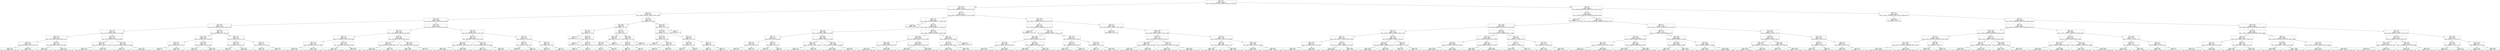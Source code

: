 digraph Tree {
node [shape=box] ;
0 [label="X[5] <= 0.5\ngini = 0.767\nsamples = 11106459\nvalue = [3315093, 5200766, 2137, 5146802, 28848, 1812721, 2062782]"] ;
1 [label="X[10] <= 29.5\ngini = 0.774\nsamples = 1440715\nvalue = [372230, 391851, 870, 778595, 4366, 311699, 417070]"] ;
0 -> 1 [labeldistance=2.5, labelangle=45, headlabel="True"] ;
2 [label="X[1] <= 0.5\ngini = 0.76\nsamples = 181925\nvalue = [36016, 22221, 166, 79334, 645, 56920, 92064]"] ;
1 -> 2 ;
3 [label="X[7] <= 139.5\ngini = 0.759\nsamples = 181069\nvalue = [34733, 22221, 166, 79334, 639, 56825, 92064]"] ;
2 -> 3 ;
4 [label="X[2] <= 132.5\ngini = 0.777\nsamples = 46305\nvalue = [12591, 6806, 115, 22137, 250, 13265, 17679]"] ;
3 -> 4 ;
5 [label="X[3] <= 75.5\ngini = 0.77\nsamples = 40032\nvalue = [11765, 3797, 115, 18344, 247, 12275, 16520]"] ;
4 -> 5 ;
6 [label="X[10] <= 24.5\ngini = 0.771\nsamples = 25360\nvalue = [7893, 2215, 61, 9626, 143, 8456, 11532]"] ;
5 -> 6 ;
7 [label="X[8] <= 2.5\ngini = 0.753\nsamples = 10682\nvalue = [2924, 1828, 0, 6571, 36, 2563, 2951]"] ;
6 -> 7 ;
8 [label="gini = 0.717\nsamples = 9390\nvalue = [1003, 1828, 0, 6571, 0, 2508, 2951]"] ;
7 -> 8 ;
9 [label="gini = 0.087\nsamples = 1292\nvalue = [1921, 0, 0, 0, 36, 55, 0]"] ;
7 -> 9 ;
10 [label="X[9] <= 0.5\ngini = 0.732\nsamples = 14678\nvalue = [4969, 387, 61, 3055, 107, 5893, 8581]"] ;
6 -> 10 ;
11 [label="gini = 0.534\nsamples = 2784\nvalue = [917, 39, 2, 586, 0, 51, 2787]"] ;
10 -> 11 ;
12 [label="gini = 0.741\nsamples = 11894\nvalue = [4052, 348, 59, 2469, 107, 5842, 5794]"] ;
10 -> 12 ;
13 [label="X[6] <= 12.0\ngini = 0.752\nsamples = 14672\nvalue = [3872, 1582, 54, 8718, 104, 3819, 4988]"] ;
5 -> 13 ;
14 [label="X[3] <= 76.5\ngini = 0.746\nsamples = 4417\nvalue = [1635, 576, 15, 2525, 38, 547, 1683]"] ;
13 -> 14 ;
15 [label="gini = 0.778\nsamples = 2238\nvalue = [898, 391, 15, 1093, 32, 490, 610]"] ;
14 -> 15 ;
16 [label="gini = 0.689\nsamples = 2179\nvalue = [737, 185, 0, 1432, 6, 57, 1073]"] ;
14 -> 16 ;
17 [label="X[7] <= 42.5\ngini = 0.746\nsamples = 10255\nvalue = [2237, 1006, 39, 6193, 66, 3272, 3305]"] ;
13 -> 17 ;
18 [label="gini = 0.79\nsamples = 1047\nvalue = [487, 132, 19, 373, 47, 313, 284]"] ;
17 -> 18 ;
19 [label="gini = 0.734\nsamples = 9208\nvalue = [1750, 874, 20, 5820, 19, 2959, 3021]"] ;
17 -> 19 ;
20 [label="X[10] <= 10.5\ngini = 0.724\nsamples = 6273\nvalue = [826, 3009, 0, 3793, 3, 990, 1159]"] ;
4 -> 20 ;
21 [label="X[7] <= 105.5\ngini = 0.728\nsamples = 3560\nvalue = [769, 870, 0, 2461, 3, 659, 846]"] ;
20 -> 21 ;
22 [label="X[3] <= 76.5\ngini = 0.79\nsamples = 816\nvalue = [194, 218, 0, 354, 0, 234, 262]"] ;
21 -> 22 ;
23 [label="gini = 0.755\nsamples = 72\nvalue = [18, 39, 0, 21, 0, 11, 14]"] ;
22 -> 23 ;
24 [label="gini = 0.788\nsamples = 744\nvalue = [176, 179, 0, 333, 0, 223, 248]"] ;
22 -> 24 ;
25 [label="X[7] <= 123.5\ngini = 0.697\nsamples = 2744\nvalue = [575, 652, 0, 2107, 3, 425, 584]"] ;
21 -> 25 ;
26 [label="gini = 0.731\nsamples = 958\nvalue = [225, 264, 0, 644, 2, 141, 226]"] ;
25 -> 26 ;
27 [label="gini = 0.676\nsamples = 1786\nvalue = [350, 388, 0, 1463, 1, 284, 358]"] ;
25 -> 27 ;
28 [label="X[3] <= 77.5\ngini = 0.623\nsamples = 2713\nvalue = [57, 2139, 0, 1332, 0, 331, 313]"] ;
20 -> 28 ;
29 [label="X[10] <= 12.0\ngini = 0.584\nsamples = 2128\nvalue = [44, 1802, 0, 1061, 0, 144, 216]"] ;
28 -> 29 ;
30 [label="gini = 0.319\nsamples = 40\nvalue = [0, 52, 0, 9, 0, 2, 1]"] ;
29 -> 30 ;
31 [label="gini = 0.587\nsamples = 2088\nvalue = [44, 1750, 0, 1052, 0, 142, 215]"] ;
29 -> 31 ;
32 [label="X[9] <= 2.5\ngini = 0.717\nsamples = 585\nvalue = [13, 337, 0, 271, 0, 187, 97]"] ;
28 -> 32 ;
33 [label="gini = 0.709\nsamples = 427\nvalue = [13, 236, 0, 194, 0, 176, 39]"] ;
32 -> 33 ;
34 [label="gini = 0.678\nsamples = 158\nvalue = [0, 101, 0, 77, 0, 11, 58]"] ;
32 -> 34 ;
35 [label="X[2] <= 131.5\ngini = 0.748\nsamples = 134764\nvalue = [22142, 15415, 51, 57197, 389, 43560, 74385]"] ;
3 -> 35 ;
36 [label="X[6] <= 31.0\ngini = 0.726\nsamples = 92445\nvalue = [15650, 6602, 12, 31568, 238, 33365, 58807]"] ;
35 -> 36 ;
37 [label="X[9] <= 0.5\ngini = 0.721\nsamples = 42982\nvalue = [7375, 5904, 10, 23740, 75, 6486, 24484]"] ;
36 -> 37 ;
38 [label="X[6] <= 12.5\ngini = 0.547\nsamples = 15798\nvalue = [2998, 1014, 8, 5125, 0, 123, 15686]"] ;
37 -> 38 ;
39 [label="gini = 0.673\nsamples = 4285\nvalue = [753, 835, 5, 3076, 0, 32, 2137]"] ;
38 -> 39 ;
40 [label="gini = 0.412\nsamples = 11513\nvalue = [2245, 179, 3, 2049, 0, 91, 13549]"] ;
38 -> 40 ;
41 [label="X[10] <= 24.5\ngini = 0.727\nsamples = 27184\nvalue = [4377, 4890, 2, 18615, 75, 6363, 8798]"] ;
37 -> 41 ;
42 [label="gini = 0.719\nsamples = 25673\nvalue = [4096, 4871, 2, 18333, 75, 6340, 6968]"] ;
41 -> 42 ;
43 [label="gini = 0.408\nsamples = 1511\nvalue = [281, 19, 0, 282, 0, 23, 1830]"] ;
41 -> 43 ;
44 [label="X[9] <= 2.5\ngini = 0.668\nsamples = 49463\nvalue = [8275, 698, 2, 7828, 163, 26879, 34323]"] ;
36 -> 44 ;
45 [label="X[8] <= 2.5\ngini = 0.571\nsamples = 22828\nvalue = [2106, 503, 0, 4145, 159, 22085, 7192]"] ;
44 -> 45 ;
46 [label="gini = 0.529\nsamples = 21654\nvalue = [452, 503, 0, 4145, 0, 22050, 7192]"] ;
45 -> 46 ;
47 [label="gini = 0.191\nsamples = 1174\nvalue = [1654, 0, 0, 0, 159, 35, 0]"] ;
45 -> 47 ;
48 [label="X[6] <= 34.5\ngini = 0.54\nsamples = 26635\nvalue = [6169, 195, 2, 3683, 4, 4794, 27131]"] ;
44 -> 48 ;
49 [label="gini = 0.539\nsamples = 26524\nvalue = [6157, 188, 2, 3623, 4, 4786, 27047]"] ;
48 -> 49 ;
50 [label="gini = 0.627\nsamples = 111\nvalue = [12, 7, 0, 60, 0, 8, 84]"] ;
48 -> 50 ;
51 [label="X[8] <= 2.5\ngini = 0.749\nsamples = 42319\nvalue = [6492, 8813, 39, 25629, 151, 10195, 15578]"] ;
35 -> 51 ;
52 [label="X[6] <= 17.5\ngini = 0.724\nsamples = 39722\nvalue = [2698, 8813, 0, 25629, 0, 10035, 15578]"] ;
51 -> 52 ;
53 [label="X[9] <= 2.5\ngini = 0.699\nsamples = 25096\nvalue = [2053, 2893, 0, 16032, 0, 5484, 13110]"] ;
52 -> 53 ;
54 [label="gini = 0.702\nsamples = 14068\nvalue = [1244, 1774, 0, 9928, 0, 4107, 5121]"] ;
53 -> 54 ;
55 [label="gini = 0.653\nsamples = 11028\nvalue = [809, 1119, 0, 6104, 0, 1377, 7989]"] ;
53 -> 55 ;
56 [label="X[0] <= 1.5\ngini = 0.713\nsamples = 14626\nvalue = [645, 5920, 0, 9597, 0, 4551, 2468]"] ;
52 -> 56 ;
57 [label="gini = 0.712\nsamples = 13728\nvalue = [644, 4912, 0, 9226, 0, 4536, 2443]"] ;
56 -> 57 ;
58 [label="gini = 0.427\nsamples = 898\nvalue = [1, 1008, 0, 371, 0, 15, 25]"] ;
56 -> 58 ;
59 [label="X[9] <= 2.5\ngini = 0.159\nsamples = 2597\nvalue = [3794, 0, 39, 0, 151, 160, 0]"] ;
51 -> 59 ;
60 [label="X[8] <= 4.5\ngini = 0.272\nsamples = 1323\nvalue = [1776, 0, 20, 0, 149, 151, 0]"] ;
59 -> 60 ;
61 [label="gini = 0.681\nsamples = 337\nvalue = [212, 0, 20, 0, 149, 151, 0]"] ;
60 -> 61 ;
62 [label="gini = 0.0\nsamples = 986\nvalue = [1564, 0, 0, 0, 0, 0, 0]"] ;
60 -> 62 ;
63 [label="X[8] <= 4.5\ngini = 0.029\nsamples = 1274\nvalue = [2018, 0, 19, 0, 2, 9, 0]"] ;
59 -> 63 ;
64 [label="gini = 0.254\nsamples = 135\nvalue = [181, 0, 19, 0, 2, 9, 0]"] ;
63 -> 64 ;
65 [label="gini = 0.0\nsamples = 1139\nvalue = [1837, 0, 0, 0, 0, 0, 0]"] ;
63 -> 65 ;
66 [label="X[4] <= 3.5\ngini = 0.136\nsamples = 856\nvalue = [1283, 0, 0, 0, 6, 95, 0]"] ;
2 -> 66 ;
67 [label="X[7] <= 96.5\ngini = 0.261\nsamples = 301\nvalue = [406, 0, 0, 0, 0, 74, 0]"] ;
66 -> 67 ;
68 [label="X[7] <= 94.5\ngini = 0.414\nsamples = 56\nvalue = [29, 0, 0, 0, 0, 70, 0]"] ;
67 -> 68 ;
69 [label="gini = 0.0\nsamples = 13\nvalue = [19, 0, 0, 0, 0, 0, 0]"] ;
68 -> 69 ;
70 [label="X[10] <= 4.5\ngini = 0.219\nsamples = 43\nvalue = [10, 0, 0, 0, 0, 70, 0]"] ;
68 -> 70 ;
71 [label="gini = 0.0\nsamples = 17\nvalue = [0, 0, 0, 0, 0, 31, 0]"] ;
70 -> 71 ;
72 [label="X[1] <= 5.0\ngini = 0.325\nsamples = 26\nvalue = [10, 0, 0, 0, 0, 39, 0]"] ;
70 -> 72 ;
73 [label="gini = 0.0\nsamples = 20\nvalue = [0, 0, 0, 0, 0, 39, 0]"] ;
72 -> 73 ;
74 [label="gini = 0.0\nsamples = 6\nvalue = [10, 0, 0, 0, 0, 0, 0]"] ;
72 -> 74 ;
75 [label="X[1] <= 1.5\ngini = 0.021\nsamples = 245\nvalue = [377, 0, 0, 0, 0, 4, 0]"] ;
67 -> 75 ;
76 [label="X[10] <= 6.5\ngini = 0.097\nsamples = 41\nvalue = [56, 0, 0, 0, 0, 3, 0]"] ;
75 -> 76 ;
77 [label="X[10] <= 5.5\ngini = 0.204\nsamples = 17\nvalue = [23, 0, 0, 0, 0, 3, 0]"] ;
76 -> 77 ;
78 [label="gini = 0.0\nsamples = 14\nvalue = [21, 0, 0, 0, 0, 0, 0]"] ;
77 -> 78 ;
79 [label="gini = 0.48\nsamples = 3\nvalue = [2, 0, 0, 0, 0, 3, 0]"] ;
77 -> 79 ;
80 [label="gini = 0.0\nsamples = 24\nvalue = [33, 0, 0, 0, 0, 0, 0]"] ;
76 -> 80 ;
81 [label="X[10] <= 5.5\ngini = 0.006\nsamples = 204\nvalue = [321, 0, 0, 0, 0, 1, 0]"] ;
75 -> 81 ;
82 [label="X[1] <= 2.5\ngini = 0.014\nsamples = 95\nvalue = [146, 0, 0, 0, 0, 1, 0]"] ;
81 -> 82 ;
83 [label="gini = 0.04\nsamples = 32\nvalue = [48, 0, 0, 0, 0, 1, 0]"] ;
82 -> 83 ;
84 [label="gini = 0.0\nsamples = 63\nvalue = [98, 0, 0, 0, 0, 0, 0]"] ;
82 -> 84 ;
85 [label="gini = 0.0\nsamples = 109\nvalue = [175, 0, 0, 0, 0, 0, 0]"] ;
81 -> 85 ;
86 [label="X[0] <= 10.5\ngini = 0.058\nsamples = 555\nvalue = [877, 0, 0, 0, 6, 21, 0]"] ;
66 -> 86 ;
87 [label="X[2] <= 131.5\ngini = 0.056\nsamples = 554\nvalue = [877, 0, 0, 0, 6, 20, 0]"] ;
86 -> 87 ;
88 [label="X[2] <= 130.5\ngini = 0.133\nsamples = 160\nvalue = [251, 0, 0, 0, 6, 13, 0]"] ;
87 -> 88 ;
89 [label="gini = 0.0\nsamples = 22\nvalue = [42, 0, 0, 0, 0, 0, 0]"] ;
88 -> 89 ;
90 [label="X[9] <= 0.5\ngini = 0.156\nsamples = 138\nvalue = [209, 0, 0, 0, 6, 13, 0]"] ;
88 -> 90 ;
91 [label="gini = 0.43\nsamples = 20\nvalue = [22, 0, 0, 0, 0, 10, 0]"] ;
90 -> 91 ;
92 [label="gini = 0.089\nsamples = 118\nvalue = [187, 0, 0, 0, 6, 3, 0]"] ;
90 -> 92 ;
93 [label="X[9] <= 0.5\ngini = 0.022\nsamples = 394\nvalue = [626, 0, 0, 0, 0, 7, 0]"] ;
87 -> 93 ;
94 [label="X[10] <= 6.5\ngini = 0.059\nsamples = 84\nvalue = [128, 0, 0, 0, 0, 4, 0]"] ;
93 -> 94 ;
95 [label="gini = 0.032\nsamples = 78\nvalue = [120, 0, 0, 0, 0, 2, 0]"] ;
94 -> 95 ;
96 [label="gini = 0.32\nsamples = 6\nvalue = [8, 0, 0, 0, 0, 2, 0]"] ;
94 -> 96 ;
97 [label="X[1] <= 1.5\ngini = 0.012\nsamples = 310\nvalue = [498, 0, 0, 0, 0, 3, 0]"] ;
93 -> 97 ;
98 [label="gini = 0.0\nsamples = 132\nvalue = [210, 0, 0, 0, 0, 0, 0]"] ;
97 -> 98 ;
99 [label="gini = 0.02\nsamples = 178\nvalue = [288, 0, 0, 0, 0, 3, 0]"] ;
97 -> 99 ;
100 [label="gini = 0.0\nsamples = 1\nvalue = [0, 0, 0, 0, 0, 1, 0]"] ;
86 -> 100 ;
101 [label="X[9] <= 2.5\ngini = 0.77\nsamples = 1258790\nvalue = [336214, 369630, 704, 699261, 3721, 254779, 325006]"] ;
1 -> 101 ;
102 [label="X[8] <= 1.5\ngini = 0.758\nsamples = 661015\nvalue = [157803, 192112, 96, 384463, 3277, 214269, 93267]"] ;
101 -> 102 ;
103 [label="gini = 0.0\nsamples = 68503\nvalue = [108210, 0, 0, 0, 0, 0, 0]"] ;
102 -> 103 ;
104 [label="X[9] <= 0.5\ngini = 0.725\nsamples = 592512\nvalue = [49593, 192112, 96, 384463, 3277, 214269, 93267]"] ;
102 -> 104 ;
105 [label="X[6] <= 1.5\ngini = 0.696\nsamples = 45223\nvalue = [7509, 11557, 13, 28920, 2, 581, 22878]"] ;
104 -> 105 ;
106 [label="X[8] <= 2.5\ngini = 0.31\nsamples = 2181\nvalue = [392, 1, 0, 159, 0, 66, 2837]"] ;
105 -> 106 ;
107 [label="X[4] <= 9.5\ngini = 0.101\nsamples = 1884\nvalue = [0, 1, 0, 159, 0, 0, 2837]"] ;
106 -> 107 ;
108 [label="gini = 0.076\nsamples = 673\nvalue = [0, 0, 0, 43, 0, 0, 1041]"] ;
107 -> 108 ;
109 [label="gini = 0.115\nsamples = 1211\nvalue = [0, 1, 0, 116, 0, 0, 1796]"] ;
107 -> 109 ;
110 [label="X[8] <= 4.5\ngini = 0.247\nsamples = 297\nvalue = [392, 0, 0, 0, 0, 66, 0]"] ;
106 -> 110 ;
111 [label="gini = 0.108\nsamples = 47\nvalue = [4, 0, 0, 0, 0, 66, 0]"] ;
110 -> 111 ;
112 [label="gini = 0.0\nsamples = 250\nvalue = [388, 0, 0, 0, 0, 0, 0]"] ;
110 -> 112 ;
113 [label="X[3] <= 58.5\ngini = 0.694\nsamples = 43042\nvalue = [7117, 11556, 13, 28761, 2, 515, 20041]"] ;
105 -> 113 ;
114 [label="X[10] <= 251.5\ngini = 0.747\nsamples = 4493\nvalue = [1592, 1832, 2, 2201, 0, 73, 1333]"] ;
113 -> 114 ;
115 [label="gini = 0.747\nsamples = 4244\nvalue = [1575, 1576, 2, 2131, 0, 63, 1307]"] ;
114 -> 115 ;
116 [label="gini = 0.502\nsamples = 249\nvalue = [17, 256, 0, 70, 0, 10, 26]"] ;
114 -> 116 ;
117 [label="X[1] <= 0.5\ngini = 0.682\nsamples = 38549\nvalue = [5525, 9724, 11, 26560, 2, 442, 18708]"] ;
113 -> 117 ;
118 [label="gini = 0.68\nsamples = 38389\nvalue = [5280, 9724, 11, 26560, 0, 433, 18708]"] ;
117 -> 118 ;
119 [label="gini = 0.083\nsamples = 160\nvalue = [245, 0, 0, 0, 2, 9, 0]"] ;
117 -> 119 ;
120 [label="X[8] <= 2.5\ngini = 0.718\nsamples = 547289\nvalue = [42084, 180555, 83, 355543, 3275, 213688, 70389]"] ;
104 -> 120 ;
121 [label="X[3] <= 48.5\ngini = 0.688\nsamples = 517485\nvalue = [0, 180555, 0, 355543, 0, 212124, 70389]"] ;
120 -> 121 ;
122 [label="X[2] <= 124.5\ngini = 0.683\nsamples = 94906\nvalue = [0, 24977, 0, 61110, 0, 51306, 12810]"] ;
121 -> 122 ;
123 [label="gini = 0.631\nsamples = 47096\nvalue = [0, 4863, 0, 30046, 0, 32869, 6828]"] ;
122 -> 123 ;
124 [label="gini = 0.695\nsamples = 47810\nvalue = [0, 20114, 0, 31064, 0, 18437, 5982]"] ;
122 -> 124 ;
125 [label="X[2] <= 116.5\ngini = 0.686\nsamples = 422579\nvalue = [0, 155578, 0, 294433, 0, 160818, 57579]"] ;
121 -> 125 ;
126 [label="gini = 0.624\nsamples = 32395\nvalue = [0, 4295, 0, 25874, 0, 16789, 4334]"] ;
125 -> 126 ;
127 [label="gini = 0.689\nsamples = 390184\nvalue = [0, 151283, 0, 268559, 0, 144029, 53245]"] ;
125 -> 127 ;
128 [label="X[8] <= 4.5\ngini = 0.192\nsamples = 29804\nvalue = [42084, 0, 83, 0, 3275, 1564, 0]"] ;
120 -> 128 ;
129 [label="X[6] <= 44.5\ngini = 0.378\nsamples = 13546\nvalue = [16480, 0, 83, 0, 3275, 1564, 0]"] ;
128 -> 129 ;
130 [label="gini = 0.363\nsamples = 12497\nvalue = [15422, 0, 78, 0, 2824, 1406, 0]"] ;
129 -> 130 ;
131 [label="gini = 0.518\nsamples = 1049\nvalue = [1058, 0, 5, 0, 451, 158, 0]"] ;
129 -> 131 ;
132 [label="gini = 0.0\nsamples = 16258\nvalue = [25604, 0, 0, 0, 0, 0, 0]"] ;
128 -> 132 ;
133 [label="X[7] <= 191.5\ngini = 0.756\nsamples = 597775\nvalue = [178411, 177518, 608, 314798, 444, 40510, 231739]"] ;
101 -> 133 ;
134 [label="X[8] <= 1.5\ngini = 0.762\nsamples = 330152\nvalue = [123870, 100643, 593, 158349, 432, 19716, 117270]"] ;
133 -> 134 ;
135 [label="gini = 0.0\nsamples = 42442\nvalue = [66855, 0, 0, 0, 0, 0, 0]"] ;
134 -> 135 ;
136 [label="X[8] <= 2.5\ngini = 0.745\nsamples = 287710\nvalue = [57015, 100643, 593, 158349, 432, 19716, 117270]"] ;
134 -> 136 ;
137 [label="X[2] <= 124.5\ngini = 0.682\nsamples = 249397\nvalue = [0, 100643, 0, 158349, 0, 17423, 117270]"] ;
136 -> 137 ;
138 [label="X[6] <= 19.5\ngini = 0.667\nsamples = 108334\nvalue = [0, 31735, 0, 71031, 0, 8135, 60213]"] ;
137 -> 138 ;
139 [label="gini = 0.647\nsamples = 75507\nvalue = [0, 16655, 0, 51526, 0, 5782, 45382]"] ;
138 -> 139 ;
140 [label="gini = 0.689\nsamples = 32827\nvalue = [0, 15080, 0, 19505, 0, 2353, 14831]"] ;
138 -> 140 ;
141 [label="X[0] <= 0.5\ngini = 0.683\nsamples = 141063\nvalue = [0, 68908, 0, 87318, 0, 9288, 57057]"] ;
137 -> 141 ;
142 [label="gini = 0.681\nsamples = 66921\nvalue = [0, 19718, 0, 37334, 0, 7101, 41590]"] ;
141 -> 142 ;
143 [label="gini = 0.622\nsamples = 74142\nvalue = [0, 49190, 0, 49984, 0, 2187, 15467]"] ;
141 -> 143 ;
144 [label="X[0] <= 0.5\ngini = 0.105\nsamples = 38313\nvalue = [57015, 0, 593, 0, 432, 2293, 0]"] ;
136 -> 144 ;
145 [label="X[8] <= 4.5\ngini = 0.123\nsamples = 30132\nvalue = [44400, 0, 592, 0, 382, 2082, 0]"] ;
144 -> 145 ;
146 [label="gini = 0.223\nsamples = 15749\nvalue = [21758, 0, 592, 0, 382, 2082, 0]"] ;
145 -> 146 ;
147 [label="gini = 0.0\nsamples = 14383\nvalue = [22642, 0, 0, 0, 0, 0, 0]"] ;
145 -> 147 ;
148 [label="X[10] <= 30.5\ngini = 0.04\nsamples = 8181\nvalue = [12615, 0, 1, 0, 50, 211, 0]"] ;
144 -> 148 ;
149 [label="gini = 0.21\nsamples = 155\nvalue = [197, 0, 0, 0, 4, 22, 0]"] ;
148 -> 149 ;
150 [label="gini = 0.037\nsamples = 8026\nvalue = [12418, 0, 1, 0, 46, 189, 0]"] ;
148 -> 150 ;
151 [label="X[8] <= 1.5\ngini = 0.738\nsamples = 267623\nvalue = [54541, 76875, 15, 156449, 12, 20794, 114469]"] ;
133 -> 151 ;
152 [label="gini = 0.0\nsamples = 18652\nvalue = [29501, 0, 0, 0, 0, 0, 0]"] ;
151 -> 152 ;
153 [label="X[10] <= 123.5\ngini = 0.713\nsamples = 248971\nvalue = [25040, 76875, 15, 156449, 12, 20794, 114469]"] ;
151 -> 153 ;
154 [label="X[2] <= 116.5\ngini = 0.7\nsamples = 120776\nvalue = [12192, 33151, 14, 81373, 10, 9542, 54977]"] ;
153 -> 154 ;
155 [label="X[10] <= 86.0\ngini = 0.636\nsamples = 12357\nvalue = [1108, 630, 0, 7358, 0, 1404, 8955]"] ;
154 -> 155 ;
156 [label="gini = 0.63\nsamples = 11918\nvalue = [1080, 460, 0, 6996, 0, 1401, 8812]"] ;
155 -> 156 ;
157 [label="gini = 0.636\nsamples = 439\nvalue = [28, 170, 0, 362, 0, 3, 143]"] ;
155 -> 157 ;
158 [label="X[0] <= 0.5\ngini = 0.7\nsamples = 108419\nvalue = [11084, 32521, 14, 74015, 10, 8138, 46022]"] ;
154 -> 158 ;
159 [label="gini = 0.714\nsamples = 71575\nvalue = [7861, 19830, 14, 44094, 7, 6343, 35307]"] ;
158 -> 159 ;
160 [label="gini = 0.652\nsamples = 36844\nvalue = [3223, 12691, 0, 29921, 3, 1795, 10715]"] ;
158 -> 160 ;
161 [label="X[4] <= 6.5\ngini = 0.722\nsamples = 128195\nvalue = [12848, 43724, 1, 75076, 2, 11252, 59492]"] ;
153 -> 161 ;
162 [label="X[0] <= 0.5\ngini = 0.738\nsamples = 68273\nvalue = [6037, 23414, 0, 39943, 2, 11199, 27187]"] ;
161 -> 162 ;
163 [label="gini = 0.743\nsamples = 43703\nvalue = [4106, 11405, 0, 23695, 1, 8877, 20986]"] ;
162 -> 163 ;
164 [label="gini = 0.696\nsamples = 24570\nvalue = [1931, 12009, 0, 16248, 1, 2322, 6201]"] ;
162 -> 164 ;
165 [label="X[10] <= 152.5\ngini = 0.694\nsamples = 59922\nvalue = [6811, 20310, 1, 35133, 0, 53, 32305]"] ;
161 -> 165 ;
166 [label="gini = 0.693\nsamples = 4825\nvalue = [483, 2919, 0, 2473, 0, 2, 1825]"] ;
165 -> 166 ;
167 [label="gini = 0.69\nsamples = 55097\nvalue = [6328, 17391, 1, 32660, 0, 51, 30480]"] ;
165 -> 167 ;
168 [label="X[5] <= 1.5\ngini = 0.761\nsamples = 9665744\nvalue = [2942863, 4808915, 1267, 4368207, 24482, 1501022, 1645712]"] ;
0 -> 168 [labeldistance=2.5, labelangle=-45, headlabel="False"] ;
169 [label="X[8] <= 1.5\ngini = 0.763\nsamples = 4183440\nvalue = [1179906, 2039910, 769, 1895394, 8830, 490926, 1001593]"] ;
168 -> 169 ;
170 [label="gini = 0.0\nsamples = 433734\nvalue = [686387, 0, 0, 0, 0, 0, 0]"] ;
169 -> 170 ;
171 [label="X[4] <= 2.5\ngini = 0.737\nsamples = 3749706\nvalue = [493519, 2039910, 769, 1895394, 8830, 490926, 1001593]"] ;
169 -> 171 ;
172 [label="X[2] <= 124.5\ngini = 0.685\nsamples = 925113\nvalue = [82093, 668298, 155, 421987, 2310, 119414, 169319]"] ;
171 -> 172 ;
173 [label="X[9] <= 2.5\ngini = 0.721\nsamples = 318493\nvalue = [29393, 172024, 43, 181061, 445, 49657, 71334]"] ;
172 -> 173 ;
174 [label="X[6] <= 1.5\ngini = 0.711\nsamples = 163118\nvalue = [13562, 79961, 1, 100113, 444, 49361, 14623]"] ;
173 -> 174 ;
175 [label="X[10] <= 211.5\ngini = 0.735\nsamples = 11272\nvalue = [1221, 3594, 0, 6533, 25, 1474, 4997]"] ;
174 -> 175 ;
176 [label="gini = 0.667\nsamples = 4297\nvalue = [219, 2795, 0, 2343, 25, 1404, 0]"] ;
175 -> 176 ;
177 [label="gini = 0.639\nsamples = 6975\nvalue = [1002, 799, 0, 4190, 0, 70, 4997]"] ;
175 -> 177 ;
178 [label="X[8] <= 2.5\ngini = 0.703\nsamples = 151846\nvalue = [12341, 76367, 1, 93580, 419, 47887, 9626]"] ;
174 -> 178 ;
179 [label="gini = 0.672\nsamples = 143662\nvalue = [0, 76367, 0, 93580, 0, 47691, 9626]"] ;
178 -> 179 ;
180 [label="gini = 0.092\nsamples = 8184\nvalue = [12341, 0, 1, 0, 419, 196, 0]"] ;
178 -> 180 ;
181 [label="X[1] <= 0.5\ngini = 0.694\nsamples = 155375\nvalue = [15831, 92063, 42, 80948, 1, 296, 56711]"] ;
173 -> 181 ;
182 [label="X[8] <= 2.5\ngini = 0.693\nsamples = 154863\nvalue = [15072, 92063, 42, 80948, 0, 264, 56711]"] ;
181 -> 182 ;
183 [label="gini = 0.654\nsamples = 145110\nvalue = [0, 92063, 0, 80948, 0, 0, 56711]"] ;
182 -> 183 ;
184 [label="gini = 0.039\nsamples = 9753\nvalue = [15072, 0, 42, 0, 0, 264, 0]"] ;
182 -> 184 ;
185 [label="X[1] <= 1.5\ngini = 0.08\nsamples = 512\nvalue = [759, 0, 0, 0, 1, 32, 0]"] ;
181 -> 185 ;
186 [label="gini = 0.037\nsamples = 202\nvalue = [313, 0, 0, 0, 0, 6, 0]"] ;
185 -> 186 ;
187 [label="gini = 0.108\nsamples = 310\nvalue = [446, 0, 0, 0, 1, 26, 0]"] ;
185 -> 187 ;
188 [label="X[8] <= 2.5\ngini = 0.651\nsamples = 606620\nvalue = [52700, 496274, 112, 240926, 1865, 69757, 97985]"] ;
172 -> 188 ;
189 [label="X[3] <= 72.5\ngini = 0.609\nsamples = 570768\nvalue = [0, 496274, 0, 240926, 0, 67674, 97985]"] ;
188 -> 189 ;
190 [label="X[9] <= 2.5\ngini = 0.585\nsamples = 380146\nvalue = [0, 350174, 0, 147367, 0, 40583, 63057]"] ;
189 -> 190 ;
191 [label="gini = 0.604\nsamples = 156284\nvalue = [0, 134295, 0, 66812, 0, 40583, 5442]"] ;
190 -> 191 ;
192 [label="gini = 0.55\nsamples = 223862\nvalue = [0, 215879, 0, 80555, 0, 0, 57615]"] ;
190 -> 192 ;
193 [label="X[9] <= 1.5\ngini = 0.648\nsamples = 190622\nvalue = [0, 146100, 0, 93559, 0, 27091, 34928]"] ;
189 -> 193 ;
194 [label="gini = 0.666\nsamples = 30567\nvalue = [0, 16685, 0, 16806, 0, 0, 14871]"] ;
193 -> 194 ;
195 [label="gini = 0.629\nsamples = 160055\nvalue = [0, 129415, 0, 76753, 0, 27091, 20057]"] ;
193 -> 195 ;
196 [label="X[4] <= 1.5\ngini = 0.136\nsamples = 35852\nvalue = [52700, 0, 112, 0, 1865, 2083, 0]"] ;
188 -> 196 ;
197 [label="X[8] <= 4.5\ngini = 0.11\nsamples = 17958\nvalue = [26833, 0, 62, 0, 401, 1176, 0]"] ;
196 -> 197 ;
198 [label="gini = 0.268\nsamples = 6794\nvalue = [9102, 0, 62, 0, 401, 1176, 0]"] ;
197 -> 198 ;
199 [label="gini = 0.0\nsamples = 11164\nvalue = [17731, 0, 0, 0, 0, 0, 0]"] ;
197 -> 199 ;
200 [label="X[7] <= 233.5\ngini = 0.16\nsamples = 17894\nvalue = [25867, 0, 50, 0, 1464, 907, 0]"] ;
196 -> 200 ;
201 [label="gini = 0.137\nsamples = 15860\nvalue = [23261, 0, 50, 0, 1019, 752, 0]"] ;
200 -> 201 ;
202 [label="gini = 0.318\nsamples = 2034\nvalue = [2606, 0, 0, 0, 445, 155, 0]"] ;
200 -> 202 ;
203 [label="X[8] <= 2.5\ngini = 0.747\nsamples = 2824593\nvalue = [411426, 1371612, 614, 1473407, 6520, 371512, 832274]"] ;
171 -> 203 ;
204 [label="X[9] <= 2.5\ngini = 0.701\nsamples = 2552464\nvalue = [0, 1371612, 0, 1473407, 0, 360285, 832274]"] ;
203 -> 204 ;
205 [label="X[0] <= 0.5\ngini = 0.708\nsamples = 1603048\nvalue = [0, 780692, 0, 984385, 0, 360285, 411610]"] ;
204 -> 205 ;
206 [label="X[4] <= 10.5\ngini = 0.724\nsamples = 973663\nvalue = [0, 298770, 0, 597797, 0, 296771, 347582]"] ;
205 -> 206 ;
207 [label="gini = 0.725\nsamples = 782179\nvalue = [0, 237161, 0, 478289, 0, 270388, 251859]"] ;
206 -> 207 ;
208 [label="gini = 0.696\nsamples = 191484\nvalue = [0, 61609, 0, 119508, 0, 26383, 95723]"] ;
206 -> 208 ;
209 [label="X[9] <= 1.5\ngini = 0.607\nsamples = 629385\nvalue = [0, 481922, 0, 386588, 0, 63514, 64028]"] ;
205 -> 209 ;
210 [label="gini = 0.603\nsamples = 282463\nvalue = [0, 212826, 0, 178219, 0, 46314, 9343]"] ;
209 -> 210 ;
211 [label="gini = 0.605\nsamples = 346922\nvalue = [0, 269096, 0, 208369, 0, 17200, 54685]"] ;
209 -> 211 ;
212 [label="X[2] <= 122.5\ngini = 0.66\nsamples = 949416\nvalue = [0, 590920, 0, 489022, 0, 0, 420664]"] ;
204 -> 212 ;
213 [label="X[2] <= 116.5\ngini = 0.666\nsamples = 162529\nvalue = [0, 82423, 0, 86226, 0, 0, 88408]"] ;
212 -> 213 ;
214 [label="gini = 0.652\nsamples = 27753\nvalue = [0, 10326, 0, 16131, 0, 0, 17375]"] ;
213 -> 214 ;
215 [label="gini = 0.667\nsamples = 134776\nvalue = [0, 72097, 0, 70095, 0, 0, 71033]"] ;
213 -> 215 ;
216 [label="X[4] <= 5.5\ngini = 0.656\nsamples = 786887\nvalue = [0, 508497, 0, 402796, 0, 0, 332256]"] ;
212 -> 216 ;
217 [label="gini = 0.656\nsamples = 270279\nvalue = [0, 178051, 0, 117360, 0, 0, 132324]"] ;
216 -> 217 ;
218 [label="gini = 0.653\nsamples = 516608\nvalue = [0, 330446, 0, 285436, 0, 0, 199932]"] ;
216 -> 218 ;
219 [label="X[2] <= 137.5\ngini = 0.083\nsamples = 272129\nvalue = [411426, 0, 614, 0, 6520, 11227, 0]"] ;
203 -> 219 ;
220 [label="X[9] <= 2.5\ngini = 0.078\nsamples = 265285\nvalue = [402081, 0, 614, 0, 5595, 10703, 0]"] ;
219 -> 220 ;
221 [label="X[8] <= 4.5\ngini = 0.108\nsamples = 139722\nvalue = [208349, 0, 173, 0, 5586, 6662, 0]"] ;
220 -> 221 ;
222 [label="gini = 0.316\nsamples = 42857\nvalue = [55406, 0, 173, 0, 5586, 6662, 0]"] ;
221 -> 222 ;
223 [label="gini = 0.0\nsamples = 96865\nvalue = [152943, 0, 0, 0, 0, 0, 0]"] ;
221 -> 223 ;
224 [label="X[10] <= 6.5\ngini = 0.044\nsamples = 125563\nvalue = [193732, 0, 441, 0, 9, 4041, 0]"] ;
220 -> 224 ;
225 [label="gini = 0.252\nsamples = 3415\nvalue = [4575, 0, 10, 0, 0, 781, 0]"] ;
224 -> 225 ;
226 [label="gini = 0.038\nsamples = 122148\nvalue = [189157, 0, 431, 0, 9, 3260, 0]"] ;
224 -> 226 ;
227 [label="X[7] <= 170.5\ngini = 0.241\nsamples = 6844\nvalue = [9345, 0, 0, 0, 925, 524, 0]"] ;
219 -> 227 ;
228 [label="X[8] <= 4.5\ngini = 0.156\nsamples = 4170\nvalue = [6064, 0, 0, 0, 264, 287, 0]"] ;
227 -> 228 ;
229 [label="gini = 0.358\nsamples = 1641\nvalue = [2035, 0, 0, 0, 264, 287, 0]"] ;
228 -> 229 ;
230 [label="gini = 0.0\nsamples = 2529\nvalue = [4029, 0, 0, 0, 0, 0, 0]"] ;
228 -> 230 ;
231 [label="X[8] <= 4.5\ngini = 0.355\nsamples = 2674\nvalue = [3281, 0, 0, 0, 661, 237, 0]"] ;
227 -> 231 ;
232 [label="gini = 0.616\nsamples = 853\nvalue = [430, 0, 0, 0, 661, 237, 0]"] ;
231 -> 232 ;
233 [label="gini = 0.0\nsamples = 1821\nvalue = [2851, 0, 0, 0, 0, 0, 0]"] ;
231 -> 233 ;
234 [label="X[8] <= 1.5\ngini = 0.756\nsamples = 5482304\nvalue = [1762957, 2769005, 498, 2472813, 15652, 1010096, 644119]"] ;
168 -> 234 ;
235 [label="gini = 0.0\nsamples = 618809\nvalue = [979441, 0, 0, 0, 0, 0, 0]"] ;
234 -> 235 ;
236 [label="X[9] <= 2.5\ngini = 0.733\nsamples = 4863495\nvalue = [783516, 2769005, 498, 2472813, 15652, 1010096, 644119]"] ;
234 -> 236 ;
237 [label="X[0] <= 0.5\ngini = 0.722\nsamples = 3588655\nvalue = [523149, 2072014, 232, 1876373, 14044, 885059, 307145]"] ;
236 -> 237 ;
238 [label="X[10] <= 230.5\ngini = 0.764\nsamples = 1749949\nvalue = [347802, 530883, 220, 933059, 10609, 684019, 263331]"] ;
237 -> 238 ;
239 [label="X[1] <= 0.5\ngini = 0.751\nsamples = 1378034\nvalue = [214451, 381841, 183, 768702, 8367, 600218, 207292]"] ;
238 -> 239 ;
240 [label="X[7] <= 198.5\ngini = 0.749\nsamples = 1371332\nvalue = [204337, 381841, 181, 768698, 8089, 600067, 207291]"] ;
239 -> 240 ;
241 [label="gini = 0.764\nsamples = 726544\nvalue = [140506, 199713, 175, 359585, 4149, 331244, 114937]"] ;
240 -> 241 ;
242 [label="gini = 0.726\nsamples = 644788\nvalue = [63831, 182128, 6, 409113, 3940, 268823, 92354]"] ;
240 -> 242 ;
243 [label="X[3] <= 68.5\ngini = 0.08\nsamples = 6702\nvalue = [10114, 0, 2, 4, 278, 151, 1]"] ;
239 -> 243 ;
244 [label="gini = 0.055\nsamples = 4649\nvalue = [7109, 0, 2, 4, 124, 76, 1]"] ;
243 -> 244 ;
245 [label="gini = 0.134\nsamples = 2053\nvalue = [3005, 0, 0, 0, 154, 75, 0]"] ;
243 -> 245 ;
246 [label="X[8] <= 2.5\ngini = 0.777\nsamples = 371915\nvalue = [133351, 149042, 37, 164357, 2242, 83801, 56039]"] ;
238 -> 246 ;
247 [label="X[6] <= 2.0\ngini = 0.71\nsamples = 285521\nvalue = [0, 149042, 0, 164357, 0, 82438, 56039]"] ;
246 -> 247 ;
248 [label="gini = 0.667\nsamples = 132630\nvalue = [0, 85223, 0, 75878, 0, 9500, 39359]"] ;
247 -> 248 ;
249 [label="gini = 0.701\nsamples = 152891\nvalue = [0, 63819, 0, 88479, 0, 72938, 16680]"] ;
247 -> 249 ;
250 [label="X[10] <= 249.5\ngini = 0.052\nsamples = 86394\nvalue = [133351, 0, 37, 0, 2242, 1363, 0]"] ;
246 -> 250 ;
251 [label="gini = 0.033\nsamples = 77559\nvalue = [120924, 0, 28, 0, 1117, 896, 0]"] ;
250 -> 251 ;
252 [label="gini = 0.208\nsamples = 8835\nvalue = [12427, 0, 9, 0, 1125, 467, 0]"] ;
250 -> 252 ;
253 [label="X[8] <= 2.5\ngini = 0.605\nsamples = 1838706\nvalue = [175347, 1541131, 12, 943314, 3435, 201040, 43814]"] ;
237 -> 253 ;
254 [label="X[4] <= 4.5\ngini = 0.556\nsamples = 1725055\nvalue = [0, 1541131, 0, 943314, 0, 200261, 43814]"] ;
253 -> 254 ;
255 [label="X[2] <= 125.5\ngini = 0.513\nsamples = 464156\nvalue = [0, 456540, 0, 229251, 0, 31149, 16930]"] ;
254 -> 255 ;
256 [label="gini = 0.545\nsamples = 184114\nvalue = [0, 164977, 0, 104902, 0, 13269, 7732]"] ;
255 -> 256 ;
257 [label="gini = 0.486\nsamples = 280042\nvalue = [0, 291563, 0, 124349, 0, 17880, 9198]"] ;
255 -> 257 ;
258 [label="X[3] <= 57.5\ngini = 0.569\nsamples = 1260899\nvalue = [0, 1084591, 0, 714063, 0, 169112, 26884]"] ;
254 -> 258 ;
259 [label="gini = 0.521\nsamples = 457477\nvalue = [0, 438711, 0, 237958, 0, 40464, 6692]"] ;
258 -> 259 ;
260 [label="gini = 0.591\nsamples = 803422\nvalue = [0, 645880, 0, 476105, 0, 128648, 20192]"] ;
258 -> 260 ;
261 [label="X[10] <= 63.5\ngini = 0.046\nsamples = 113651\nvalue = [175347, 0, 12, 0, 3435, 779, 0]"] ;
253 -> 261 ;
262 [label="X[10] <= 59.5\ngini = 0.11\nsamples = 31447\nvalue = [46779, 0, 12, 0, 2344, 528, 0]"] ;
261 -> 262 ;
263 [label="gini = 0.05\nsamples = 29394\nvalue = [45196, 0, 11, 0, 898, 274, 0]"] ;
262 -> 263 ;
264 [label="gini = 0.568\nsamples = 2053\nvalue = [1583, 0, 1, 0, 1446, 254, 0]"] ;
262 -> 264 ;
265 [label="X[8] <= 4.5\ngini = 0.02\nsamples = 82204\nvalue = [128568, 0, 0, 0, 1091, 251, 0]"] ;
261 -> 265 ;
266 [label="gini = 0.191\nsamples = 8032\nvalue = [11455, 0, 0, 0, 1091, 251, 0]"] ;
265 -> 266 ;
267 [label="gini = 0.0\nsamples = 74172\nvalue = [117113, 0, 0, 0, 0, 0, 0]"] ;
265 -> 267 ;
268 [label="X[10] <= 230.5\ngini = 0.745\nsamples = 1274840\nvalue = [260367, 696991, 266, 596440, 1608, 125037, 336974]"] ;
236 -> 268 ;
269 [label="X[3] <= 44.5\ngini = 0.748\nsamples = 1045416\nvalue = [199115, 554348, 193, 495230, 1436, 109230, 295182]"] ;
268 -> 269 ;
270 [label="X[0] <= 0.5\ngini = 0.751\nsamples = 40361\nvalue = [11253, 12894, 0, 23419, 27, 3638, 12513]"] ;
269 -> 270 ;
271 [label="X[5] <= 2.5\ngini = 0.732\nsamples = 18112\nvalue = [5452, 1471, 0, 9526, 26, 2643, 9479]"] ;
270 -> 271 ;
272 [label="gini = 0.751\nsamples = 12615\nvalue = [3835, 1174, 0, 6643, 26, 2626, 5662]"] ;
271 -> 272 ;
273 [label="gini = 0.657\nsamples = 5497\nvalue = [1617, 297, 0, 2883, 0, 17, 3817]"] ;
271 -> 273 ;
274 [label="X[0] <= 1.5\ngini = 0.703\nsamples = 22249\nvalue = [5801, 11423, 0, 13893, 1, 995, 3034]"] ;
270 -> 274 ;
275 [label="gini = 0.704\nsamples = 17588\nvalue = [4098, 10297, 0, 9958, 1, 868, 2614]"] ;
274 -> 275 ;
276 [label="gini = 0.629\nsamples = 4661\nvalue = [1703, 1126, 0, 3935, 0, 127, 420]"] ;
274 -> 276 ;
277 [label="X[4] <= 4.5\ngini = 0.746\nsamples = 1005055\nvalue = [187862, 541454, 193, 471811, 1409, 105592, 282669]"] ;
269 -> 277 ;
278 [label="X[7] <= 109.5\ngini = 0.719\nsamples = 192502\nvalue = [30000, 100207, 17, 79352, 13, 819, 94542]"] ;
277 -> 278 ;
279 [label="gini = 0.699\nsamples = 35607\nvalue = [5520, 16512, 15, 10788, 5, 304, 23136]"] ;
278 -> 279 ;
280 [label="gini = 0.719\nsamples = 156895\nvalue = [24480, 83695, 2, 68564, 8, 515, 71406]"] ;
278 -> 280 ;
281 [label="X[0] <= 0.5\ngini = 0.746\nsamples = 812553\nvalue = [157862, 441247, 176, 392459, 1396, 104773, 188127]"] ;
277 -> 281 ;
282 [label="gini = 0.782\nsamples = 351239\nvalue = [80515, 93340, 169, 166252, 968, 78825, 136288]"] ;
281 -> 282 ;
283 [label="gini = 0.659\nsamples = 461314\nvalue = [77347, 347907, 7, 226207, 428, 25948, 51839]"] ;
281 -> 283 ;
284 [label="X[8] <= 2.5\ngini = 0.724\nsamples = 229424\nvalue = [61252, 142643, 73, 101210, 172, 15807, 41792]"] ;
268 -> 284 ;
285 [label="X[2] <= 125.5\ngini = 0.64\nsamples = 190145\nvalue = [0, 142643, 0, 101210, 0, 15304, 41792]"] ;
284 -> 285 ;
286 [label="X[7] <= 132.5\ngini = 0.595\nsamples = 77605\nvalue = [0, 66054, 0, 39769, 0, 4326, 12829]"] ;
285 -> 286 ;
287 [label="gini = 0.63\nsamples = 23525\nvalue = [0, 18214, 0, 12625, 0, 1594, 4998]"] ;
286 -> 287 ;
288 [label="gini = 0.577\nsamples = 54080\nvalue = [0, 47840, 0, 27144, 0, 2732, 7831]"] ;
286 -> 288 ;
289 [label="X[0] <= 0.5\ngini = 0.665\nsamples = 112540\nvalue = [0, 76589, 0, 61441, 0, 10978, 28963]"] ;
285 -> 289 ;
290 [label="gini = 0.719\nsamples = 44747\nvalue = [0, 15778, 0, 23889, 0, 8408, 22789]"] ;
289 -> 290 ;
291 [label="gini = 0.551\nsamples = 67793\nvalue = [0, 60811, 0, 37552, 0, 2570, 6174]"] ;
289 -> 291 ;
292 [label="X[7] <= 124.5\ngini = 0.024\nsamples = 39279\nvalue = [61252, 0, 73, 0, 172, 503, 0]"] ;
284 -> 292 ;
293 [label="X[7] <= 73.5\ngini = 0.044\nsamples = 14527\nvalue = [22486, 0, 73, 0, 117, 320, 0]"] ;
292 -> 293 ;
294 [label="gini = 0.017\nsamples = 10441\nvalue = [16444, 0, 0, 0, 52, 89, 0]"] ;
293 -> 294 ;
295 [label="gini = 0.11\nsamples = 4086\nvalue = [6042, 0, 73, 0, 65, 231, 0]"] ;
293 -> 295 ;
296 [label="X[7] <= 217.5\ngini = 0.012\nsamples = 24752\nvalue = [38766, 0, 0, 0, 55, 183, 0]"] ;
292 -> 296 ;
297 [label="gini = 0.018\nsamples = 15385\nvalue = [23979, 0, 0, 0, 51, 167, 0]"] ;
296 -> 297 ;
298 [label="gini = 0.003\nsamples = 9367\nvalue = [14787, 0, 0, 0, 4, 16, 0]"] ;
296 -> 298 ;
}